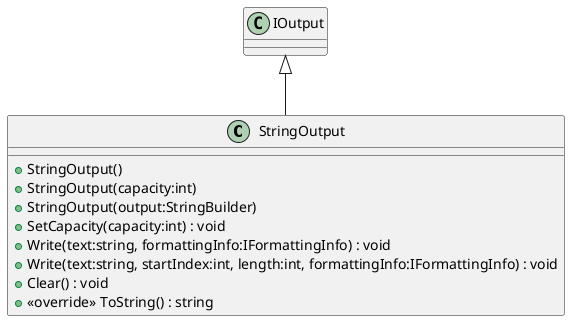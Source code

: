 @startuml
class StringOutput {
    + StringOutput()
    + StringOutput(capacity:int)
    + StringOutput(output:StringBuilder)
    + SetCapacity(capacity:int) : void
    + Write(text:string, formattingInfo:IFormattingInfo) : void
    + Write(text:string, startIndex:int, length:int, formattingInfo:IFormattingInfo) : void
    + Clear() : void
    + <<override>> ToString() : string
}
IOutput <|-- StringOutput
@enduml
